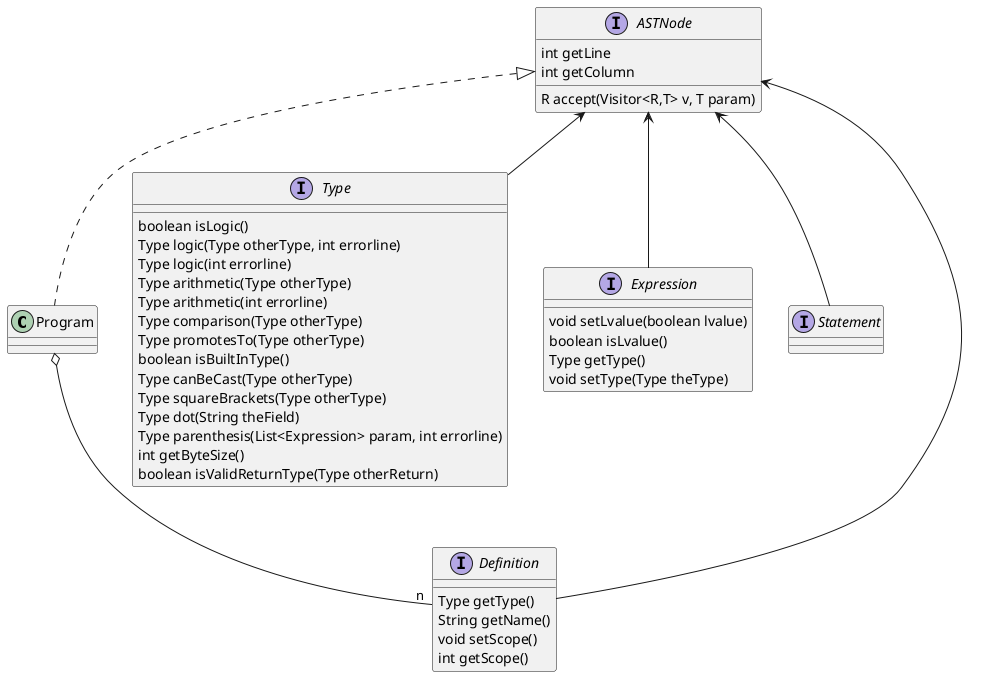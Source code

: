 
@startuml General
class Program{

}

interface Type{
    boolean isLogic()
    Type logic(Type otherType, int errorline)
    Type logic(int errorline)
    Type arithmetic(Type otherType)
    Type arithmetic(int errorline)
    Type comparison(Type otherType)
    Type promotesTo(Type otherType)
    boolean isBuiltInType()
    Type canBeCast(Type otherType)
    Type squareBrackets(Type otherType)
    Type dot(String theField)
    Type parenthesis(List<Expression> param, int errorline)
    int getByteSize()
    boolean isValidReturnType(Type otherReturn)
    
}

interface Expression{
    void setLvalue(boolean lvalue)
    boolean isLvalue()
    Type getType()
    void setType(Type theType)
}
interface Statement

interface Definition{
    Type getType()
    String getName()
    void setScope()
    int getScope()
}
interface ASTNode{
    int getLine
    int getColumn
     R accept(Visitor<R,T> v, T param)
}


 ASTNode <|.. Program
 ASTNode <-- Statement
 ASTNode <-- Type
 ASTNode <-- Expression
ASTNode <-- Definition

 Program o--"n" Definition

@enduml